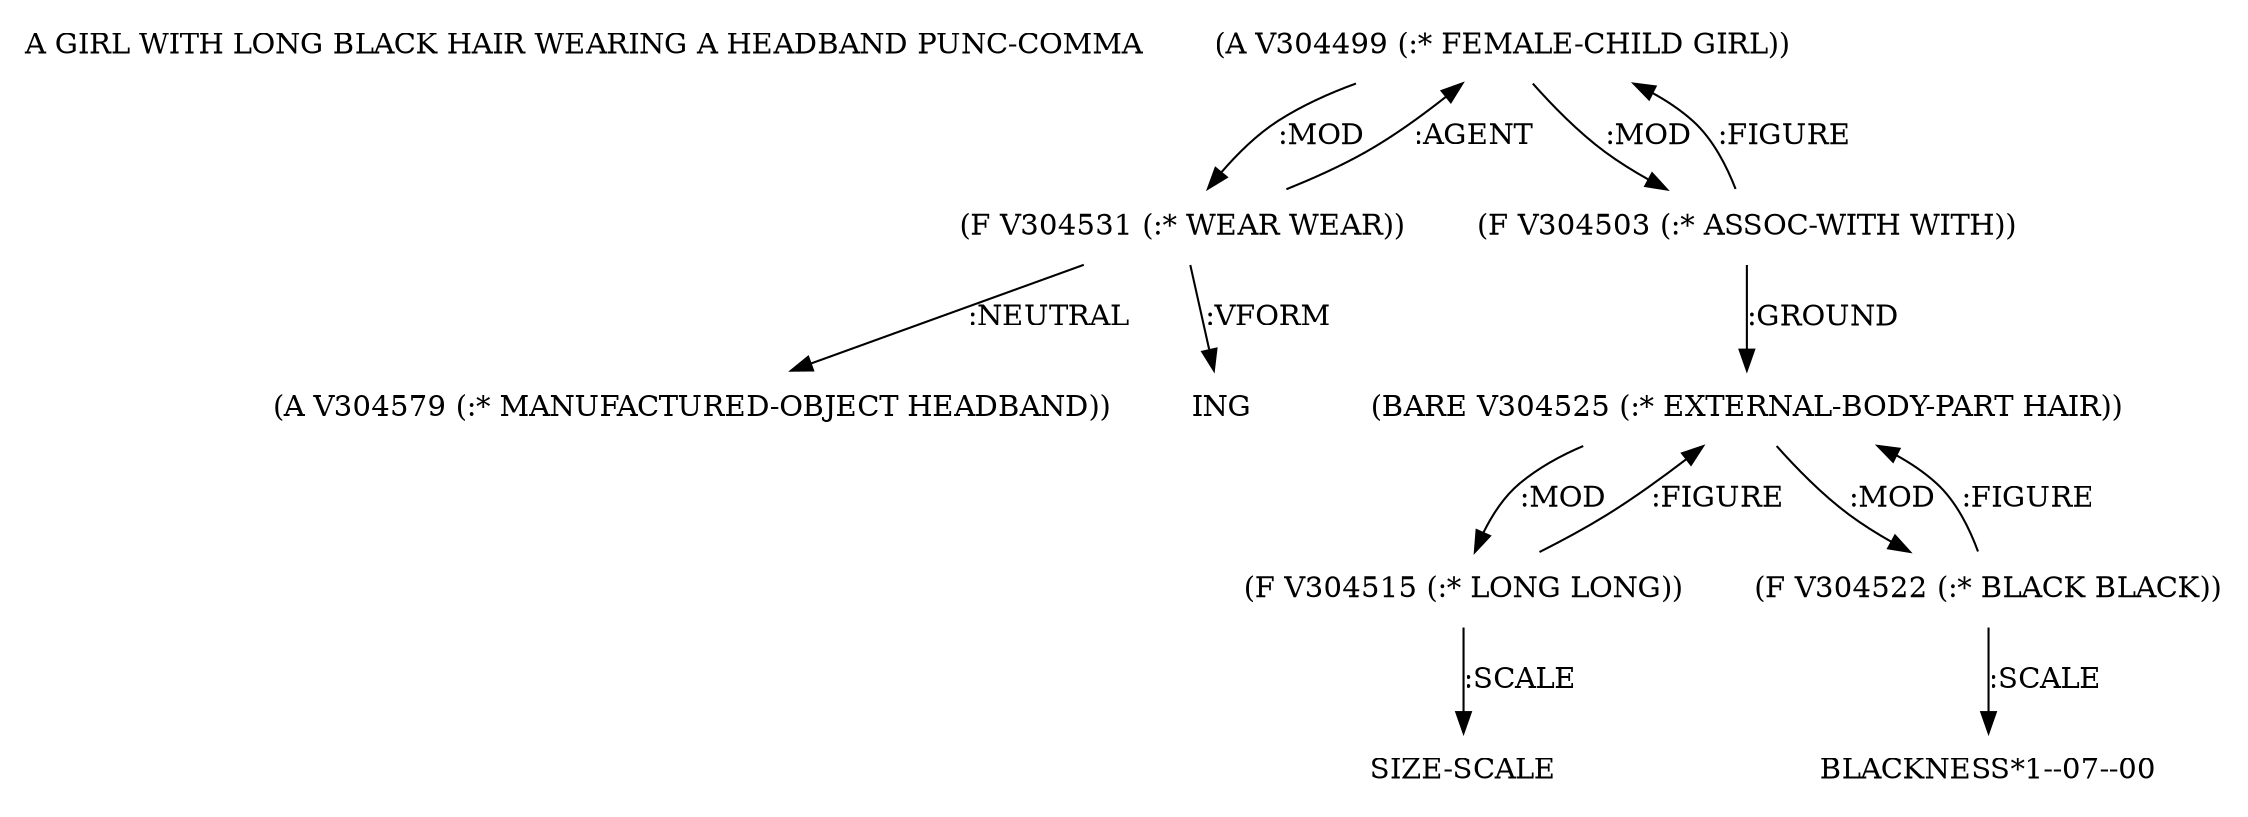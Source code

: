digraph Terms {
  node [shape=none]
  "A GIRL WITH LONG BLACK HAIR WEARING A HEADBAND PUNC-COMMA"
  "V304499" [label="(A V304499 (:* FEMALE-CHILD GIRL))"]
  "V304499" -> "V304531" [label=":MOD"]
  "V304499" -> "V304503" [label=":MOD"]
  "V304503" [label="(F V304503 (:* ASSOC-WITH WITH))"]
  "V304503" -> "V304525" [label=":GROUND"]
  "V304503" -> "V304499" [label=":FIGURE"]
  "V304525" [label="(BARE V304525 (:* EXTERNAL-BODY-PART HAIR))"]
  "V304525" -> "V304515" [label=":MOD"]
  "V304525" -> "V304522" [label=":MOD"]
  "V304515" [label="(F V304515 (:* LONG LONG))"]
  "V304515" -> "V304525" [label=":FIGURE"]
  "V304515" -> "NT306055" [label=":SCALE"]
  "NT306055" [label="SIZE-SCALE"]
  "V304522" [label="(F V304522 (:* BLACK BLACK))"]
  "V304522" -> "V304525" [label=":FIGURE"]
  "V304522" -> "NT306056" [label=":SCALE"]
  "NT306056" [label="BLACKNESS*1--07--00"]
  "V304531" [label="(F V304531 (:* WEAR WEAR))"]
  "V304531" -> "V304499" [label=":AGENT"]
  "V304531" -> "V304579" [label=":NEUTRAL"]
  "V304531" -> "NT306057" [label=":VFORM"]
  "NT306057" [label="ING"]
  "V304579" [label="(A V304579 (:* MANUFACTURED-OBJECT HEADBAND))"]
}
